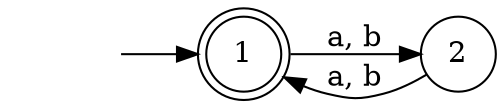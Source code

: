 digraph G {
	rankdir=LR;
	null [shape = plaintext label=""]
	1 [shape=doublecircle];
	2 [shape=circle];
	null -> 1
	1 -> 2 [label = "a, b"];
	2 -> 1 [label = "a, b"];
}
